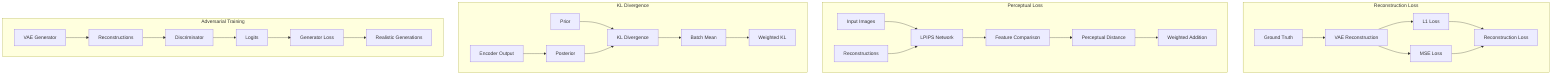 graph TB
    subgraph "Reconstruction Loss"
        A[Ground Truth] --> B[VAE Reconstruction]
        B --> C[L1 Loss]
        B --> D[MSE Loss]
        C --> E[Reconstruction Loss]
        D --> E
    end
    
    subgraph "Perceptual Loss"
        F[Input Images] --> G[LPIPS Network]
        H[Reconstructions] --> G
        G --> I[Feature Comparison]
        I --> J[Perceptual Distance]
        J --> K[Weighted Addition]
    end
    
    subgraph "KL Divergence"
        L[Encoder Output] --> M[Posterior]
        N[Prior] --> O[KL Divergence]
        M --> O
        O --> P[Batch Mean]
        P --> Q[Weighted KL]
    end
    
    subgraph "Adversarial Training"
        R[VAE Generator] --> S[Reconstructions]
        S --> T[Discriminator]
        T --> U[Logits]
        U --> V[Generator Loss]
        V --> W[Realistic Generations]
    end